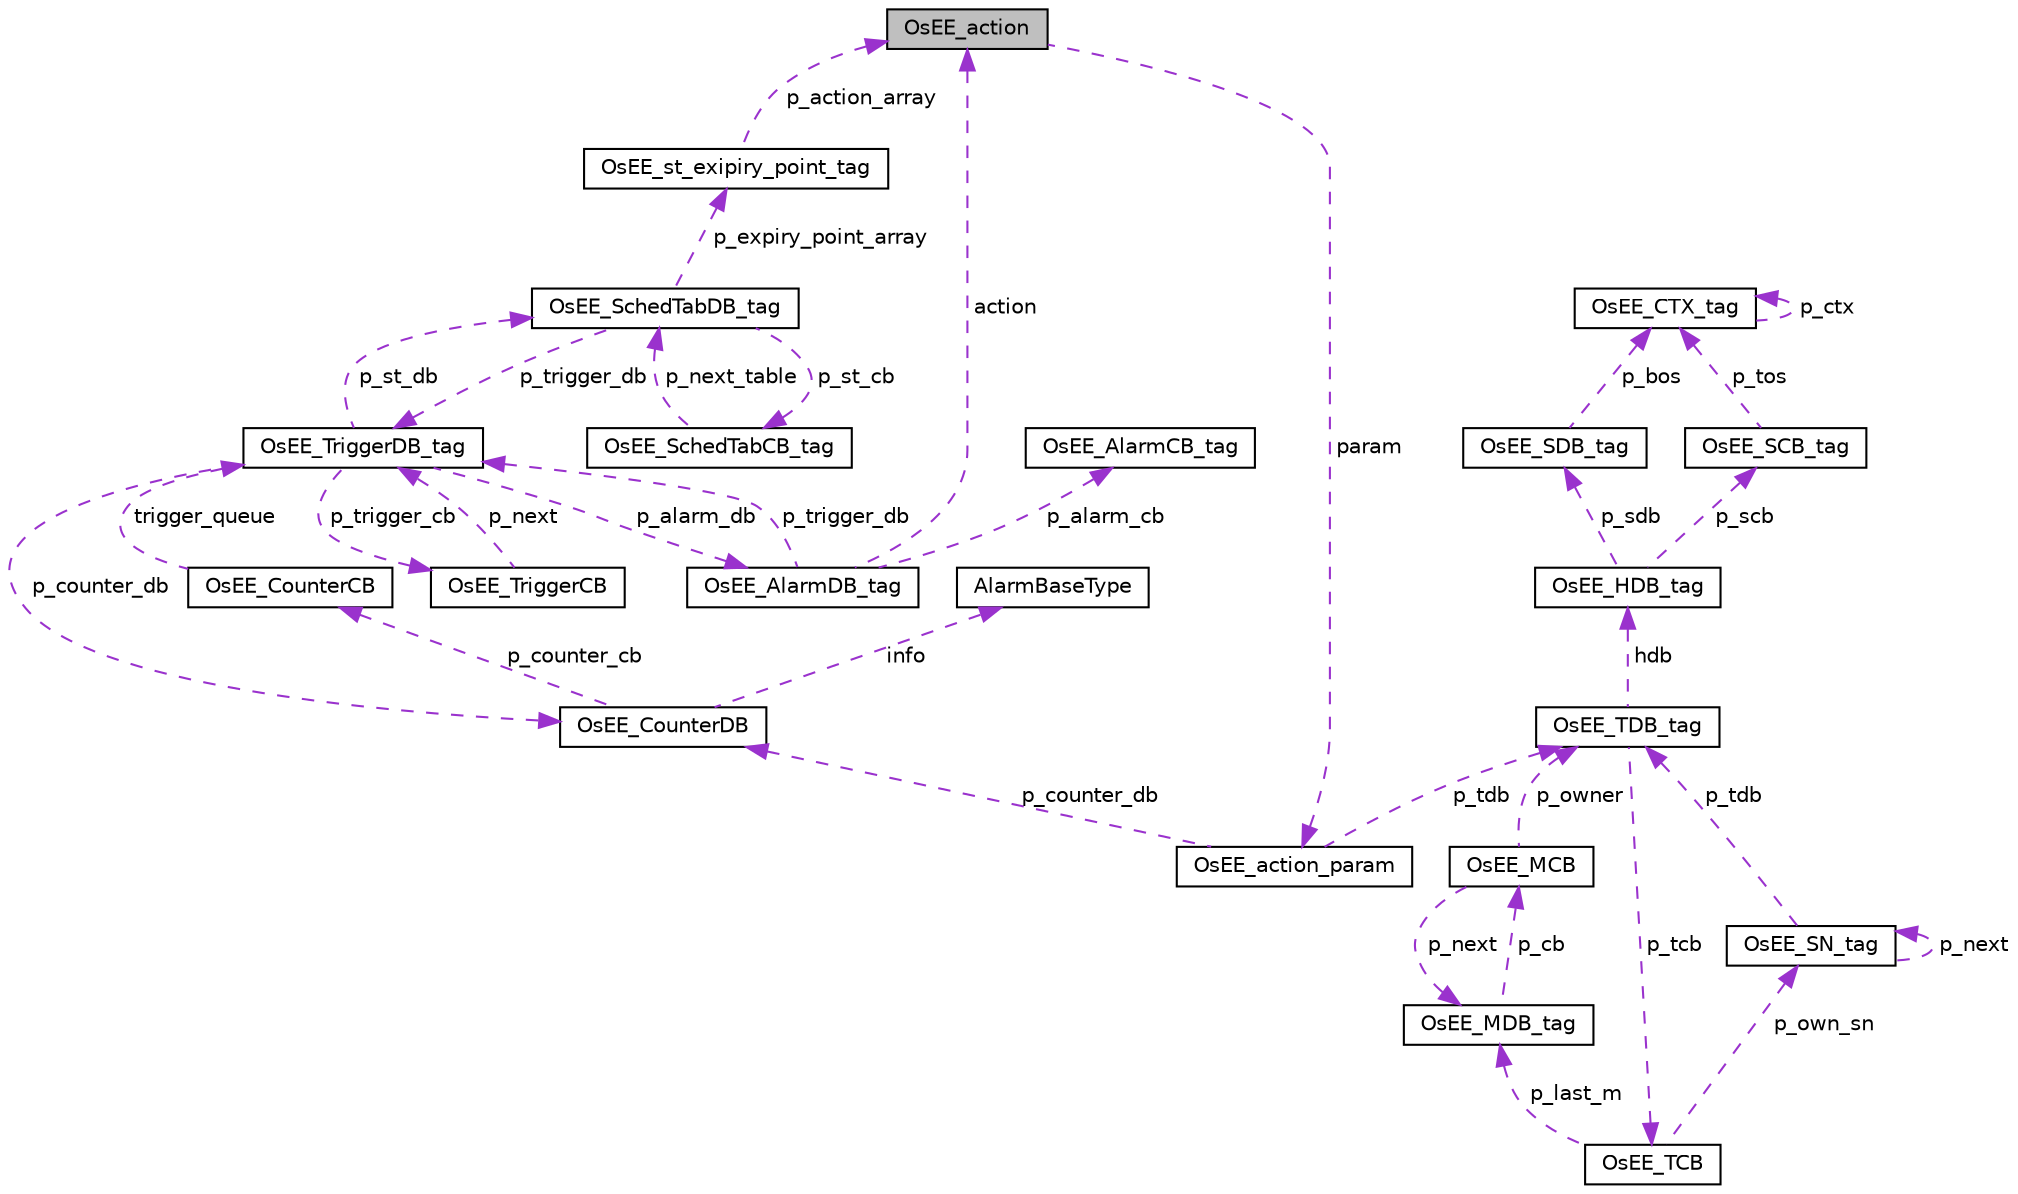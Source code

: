 digraph "OsEE_action"
{
 // LATEX_PDF_SIZE
  edge [fontname="Helvetica",fontsize="10",labelfontname="Helvetica",labelfontsize="10"];
  node [fontname="Helvetica",fontsize="10",shape=record];
  Node1 [label="OsEE_action",height=0.2,width=0.4,color="black", fillcolor="grey75", style="filled", fontcolor="black",tooltip="Notification data structure for Alarms and Schedule Tables."];
  Node2 -> Node1 [dir="back",color="darkorchid3",fontsize="10",style="dashed",label=" param" ,fontname="Helvetica"];
  Node2 [label="OsEE_action_param",height=0.2,width=0.4,color="black", fillcolor="white", style="filled",URL="$structOsEE__action__param.html",tooltip="Parameters of an Alarm/Schedule Table expiration (function callback, task, event mask,..."];
  Node3 -> Node2 [dir="back",color="darkorchid3",fontsize="10",style="dashed",label=" p_tdb" ,fontname="Helvetica"];
  Node3 [label="OsEE_TDB_tag",height=0.2,width=0.4,color="black", fillcolor="white", style="filled",URL="$structOsEE__TDB__tag.html",tooltip="The Task Descriptor Block."];
  Node4 -> Node3 [dir="back",color="darkorchid3",fontsize="10",style="dashed",label=" p_tcb" ,fontname="Helvetica"];
  Node4 [label="OsEE_TCB",height=0.2,width=0.4,color="black", fillcolor="white", style="filled",URL="$structOsEE__TCB.html",tooltip="The Task Control Block."];
  Node5 -> Node4 [dir="back",color="darkorchid3",fontsize="10",style="dashed",label=" p_own_sn" ,fontname="Helvetica"];
  Node5 [label="OsEE_SN_tag",height=0.2,width=0.4,color="black", fillcolor="white", style="filled",URL="$structOsEE__SN__tag.html",tooltip="Scheduler node data structure."];
  Node5 -> Node5 [dir="back",color="darkorchid3",fontsize="10",style="dashed",label=" p_next" ,fontname="Helvetica"];
  Node3 -> Node5 [dir="back",color="darkorchid3",fontsize="10",style="dashed",label=" p_tdb" ,fontname="Helvetica"];
  Node6 -> Node4 [dir="back",color="darkorchid3",fontsize="10",style="dashed",label=" p_last_m" ,fontname="Helvetica"];
  Node6 [label="OsEE_MDB_tag",height=0.2,width=0.4,color="black", fillcolor="white", style="filled",URL="$structOsEE__MDB__tag.html",tooltip="Mutual exclusion descriptor block."];
  Node7 -> Node6 [dir="back",color="darkorchid3",fontsize="10",style="dashed",label=" p_cb" ,fontname="Helvetica"];
  Node7 [label="OsEE_MCB",height=0.2,width=0.4,color="black", fillcolor="white", style="filled",URL="$structOsEE__MCB.html",tooltip="Mutual exclusion control block."];
  Node3 -> Node7 [dir="back",color="darkorchid3",fontsize="10",style="dashed",label=" p_owner" ,fontname="Helvetica"];
  Node6 -> Node7 [dir="back",color="darkorchid3",fontsize="10",style="dashed",label=" p_next" ,fontname="Helvetica"];
  Node8 -> Node3 [dir="back",color="darkorchid3",fontsize="10",style="dashed",label=" hdb" ,fontname="Helvetica"];
  Node8 [label="OsEE_HDB_tag",height=0.2,width=0.4,color="black", fillcolor="white", style="filled",URL="$structOsEE__HDB__tag.html",tooltip=" "];
  Node9 -> Node8 [dir="back",color="darkorchid3",fontsize="10",style="dashed",label=" p_scb" ,fontname="Helvetica"];
  Node9 [label="OsEE_SCB_tag",height=0.2,width=0.4,color="black", fillcolor="white", style="filled",URL="$structOsEE__SCB__tag.html",tooltip=" "];
  Node10 -> Node9 [dir="back",color="darkorchid3",fontsize="10",style="dashed",label=" p_tos" ,fontname="Helvetica"];
  Node10 [label="OsEE_CTX_tag",height=0.2,width=0.4,color="black", fillcolor="white", style="filled",URL="$structOsEE__CTX__tag.html",tooltip=" "];
  Node10 -> Node10 [dir="back",color="darkorchid3",fontsize="10",style="dashed",label=" p_ctx" ,fontname="Helvetica"];
  Node11 -> Node8 [dir="back",color="darkorchid3",fontsize="10",style="dashed",label=" p_sdb" ,fontname="Helvetica"];
  Node11 [label="OsEE_SDB_tag",height=0.2,width=0.4,color="black", fillcolor="white", style="filled",URL="$structOsEE__SDB__tag.html",tooltip=" "];
  Node10 -> Node11 [dir="back",color="darkorchid3",fontsize="10",style="dashed",label=" p_bos" ,fontname="Helvetica"];
  Node12 -> Node2 [dir="back",color="darkorchid3",fontsize="10",style="dashed",label=" p_counter_db" ,fontname="Helvetica"];
  Node12 [label="OsEE_CounterDB",height=0.2,width=0.4,color="black", fillcolor="white", style="filled",URL="$structOsEE__CounterDB.html",tooltip="Counter descriptor block."];
  Node13 -> Node12 [dir="back",color="darkorchid3",fontsize="10",style="dashed",label=" info" ,fontname="Helvetica"];
  Node13 [label="AlarmBaseType",height=0.2,width=0.4,color="black", fillcolor="white", style="filled",URL="$structAlarmBaseType.html",tooltip="The AlarmBaseType stores information about a counter."];
  Node14 -> Node12 [dir="back",color="darkorchid3",fontsize="10",style="dashed",label=" p_counter_cb" ,fontname="Helvetica"];
  Node14 [label="OsEE_CounterCB",height=0.2,width=0.4,color="black", fillcolor="white", style="filled",URL="$structOsEE__CounterCB.html",tooltip="Counter Control Block."];
  Node15 -> Node14 [dir="back",color="darkorchid3",fontsize="10",style="dashed",label=" trigger_queue" ,fontname="Helvetica"];
  Node15 [label="OsEE_TriggerDB_tag",height=0.2,width=0.4,color="black", fillcolor="white", style="filled",URL="$structOsEE__TriggerDB__tag.html",tooltip="Trigger Descriptor Block is the elemnt containing the information of Alarms and Schedule Tables."];
  Node16 -> Node15 [dir="back",color="darkorchid3",fontsize="10",style="dashed",label=" p_trigger_cb" ,fontname="Helvetica"];
  Node16 [label="OsEE_TriggerCB",height=0.2,width=0.4,color="black", fillcolor="white", style="filled",URL="$structOsEE__TriggerCB.html",tooltip="The Trigger Countrol Block is the element in the trigger queue that records when the next trigger is ..."];
  Node15 -> Node16 [dir="back",color="darkorchid3",fontsize="10",style="dashed",label=" p_next" ,fontname="Helvetica"];
  Node17 -> Node15 [dir="back",color="darkorchid3",fontsize="10",style="dashed",label=" p_st_db" ,fontname="Helvetica"];
  Node17 [label="OsEE_SchedTabDB_tag",height=0.2,width=0.4,color="black", fillcolor="white", style="filled",URL="$structOsEE__SchedTabDB__tag.html",tooltip="This is the data structure used to describe the constant part of a schedule table."];
  Node15 -> Node17 [dir="back",color="darkorchid3",fontsize="10",style="dashed",label=" p_trigger_db" ,fontname="Helvetica"];
  Node18 -> Node17 [dir="back",color="darkorchid3",fontsize="10",style="dashed",label=" p_st_cb" ,fontname="Helvetica"];
  Node18 [label="OsEE_SchedTabCB_tag",height=0.2,width=0.4,color="black", fillcolor="white", style="filled",URL="$structOsEE__SchedTabCB__tag.html",tooltip="Data structure to store RAM informations needed by schedule tables."];
  Node17 -> Node18 [dir="back",color="darkorchid3",fontsize="10",style="dashed",label=" p_next_table" ,fontname="Helvetica"];
  Node19 -> Node17 [dir="back",color="darkorchid3",fontsize="10",style="dashed",label=" p_expiry_point_array" ,fontname="Helvetica"];
  Node19 [label="OsEE_st_exipiry_point_tag",height=0.2,width=0.4,color="black", fillcolor="white", style="filled",URL="$structOsEE__st__exipiry__point__tag.html",tooltip="Structures that hold the information related to an expiry point."];
  Node1 -> Node19 [dir="back",color="darkorchid3",fontsize="10",style="dashed",label=" p_action_array" ,fontname="Helvetica"];
  Node20 -> Node15 [dir="back",color="darkorchid3",fontsize="10",style="dashed",label=" p_alarm_db" ,fontname="Helvetica"];
  Node20 [label="OsEE_AlarmDB_tag",height=0.2,width=0.4,color="black", fillcolor="white", style="filled",URL="$structOsEE__AlarmDB__tag.html",tooltip="Alarm descriptor block."];
  Node15 -> Node20 [dir="back",color="darkorchid3",fontsize="10",style="dashed",label=" p_trigger_db" ,fontname="Helvetica"];
  Node1 -> Node20 [dir="back",color="darkorchid3",fontsize="10",style="dashed",label=" action" ,fontname="Helvetica"];
  Node21 -> Node20 [dir="back",color="darkorchid3",fontsize="10",style="dashed",label=" p_alarm_cb" ,fontname="Helvetica"];
  Node21 [label="OsEE_AlarmCB_tag",height=0.2,width=0.4,color="black", fillcolor="white", style="filled",URL="$structOsEE__AlarmCB__tag.html",tooltip="Alarm Control Block."];
  Node12 -> Node15 [dir="back",color="darkorchid3",fontsize="10",style="dashed",label=" p_counter_db" ,fontname="Helvetica"];
}
